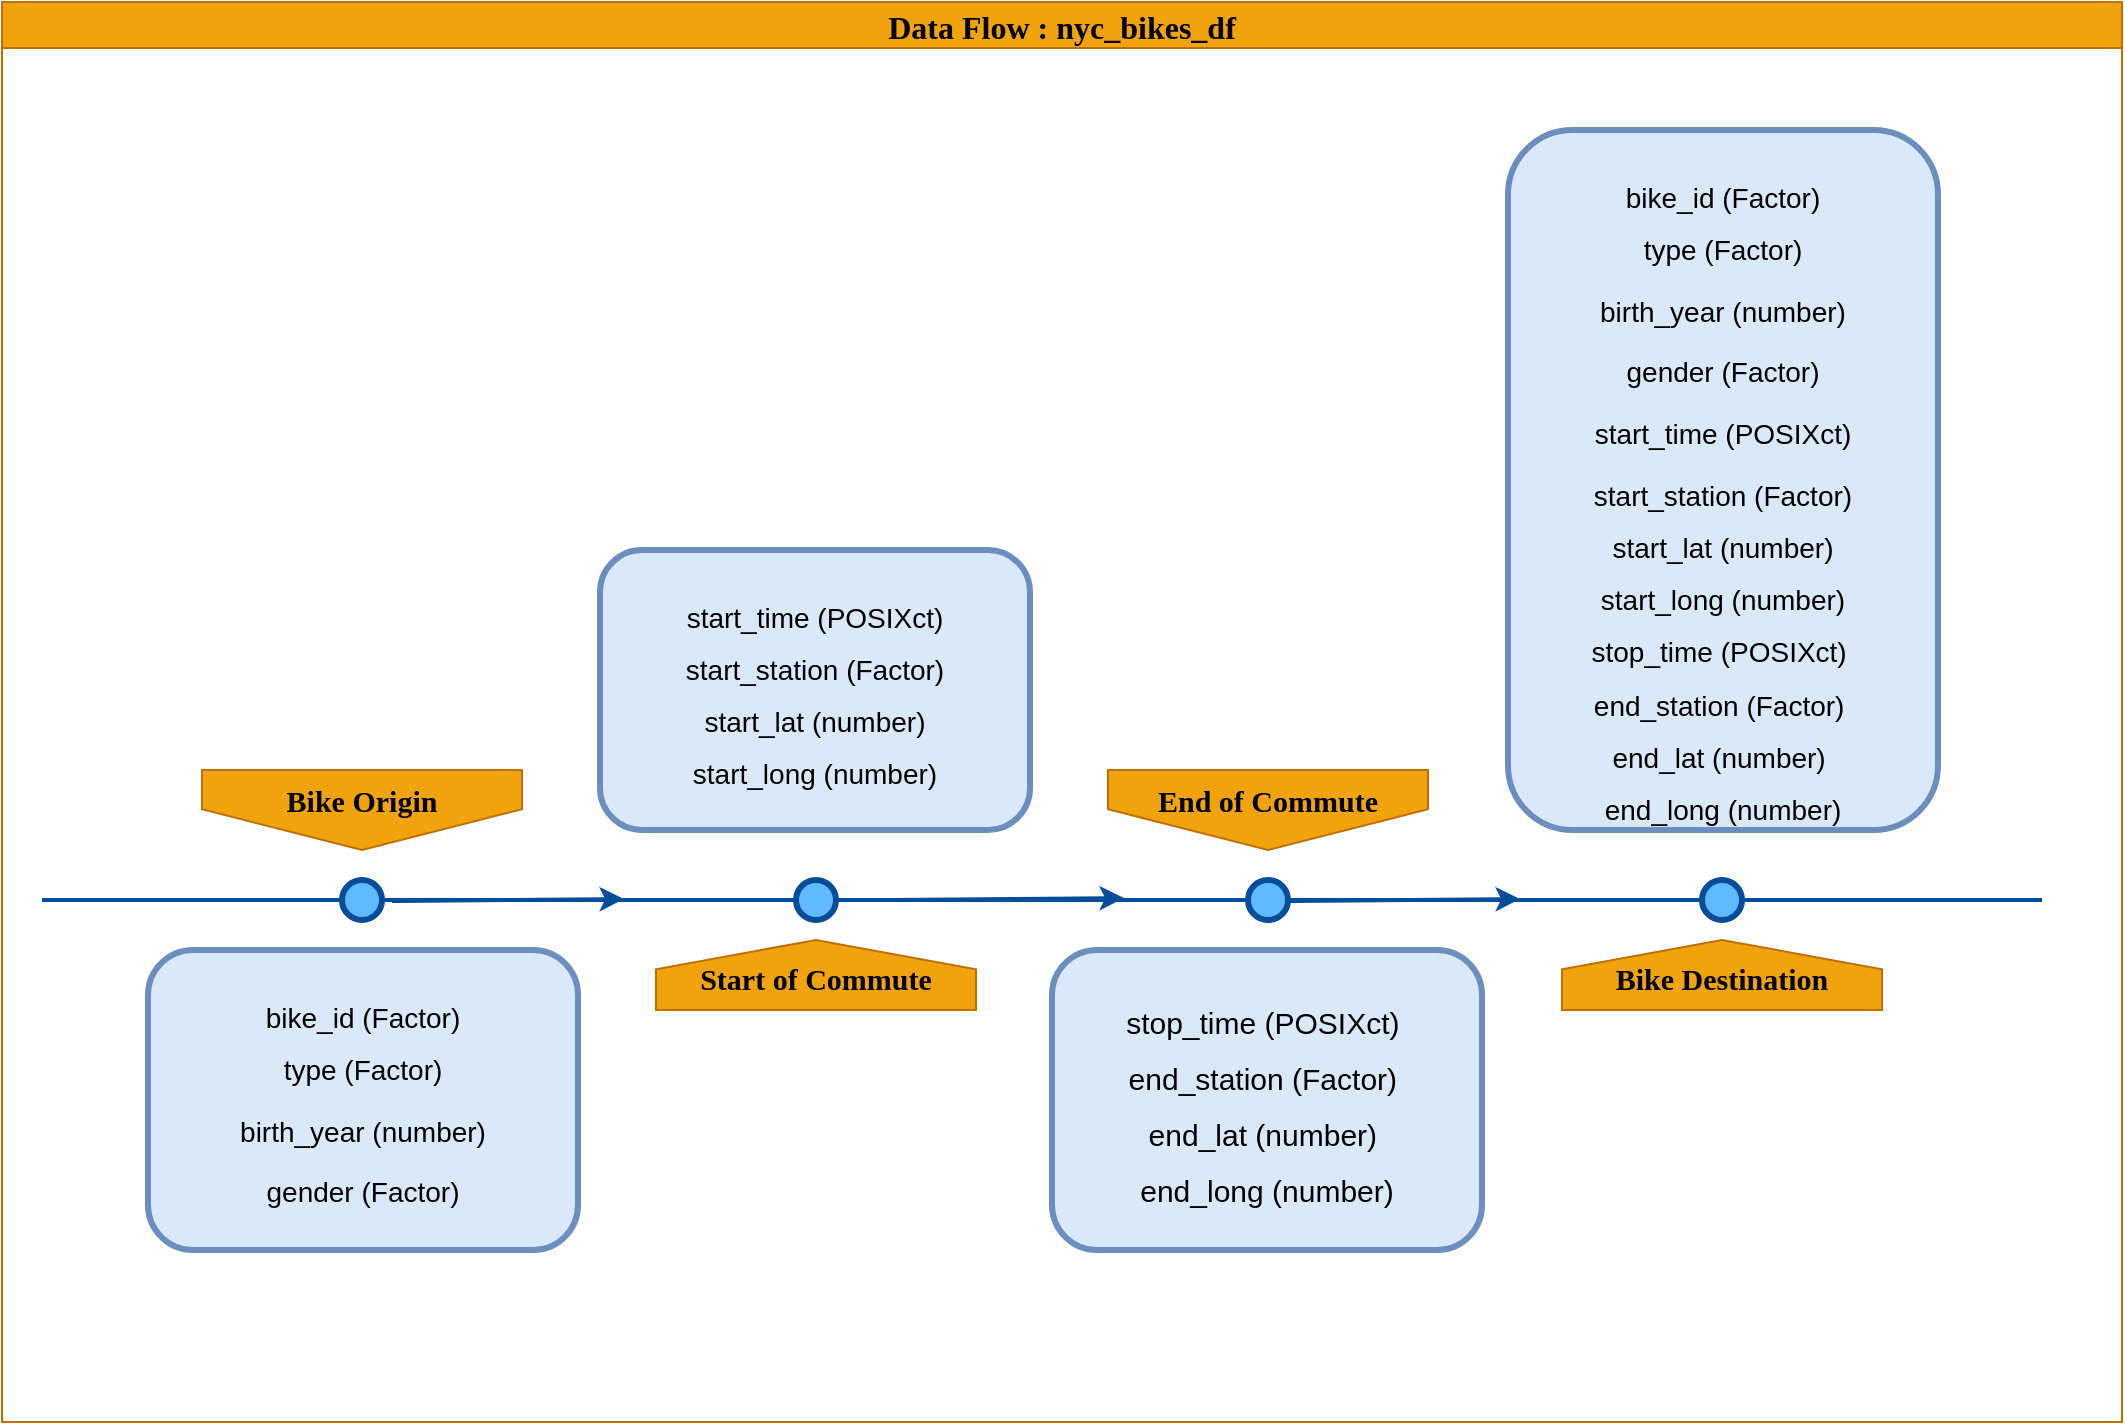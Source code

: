 <mxfile version="15.0.3" type="device"><diagram name="Page-1" id="82e54ff1-d628-8f03-85c4-9753963a91cd"><mxGraphModel dx="1673" dy="867" grid="1" gridSize="10" guides="1" tooltips="1" connect="1" arrows="1" fold="1" page="1" pageScale="1" pageWidth="1100" pageHeight="850" background="none" math="0" shadow="0"><root><mxCell id="0"/><mxCell id="1" parent="0"/><mxCell id="4ec97bd9e5d20128-1" value="" style="line;strokeWidth=2;html=1;fillColor=none;fontSize=28;fontColor=#004D99;strokeColor=#004D99;" parent="1" vertex="1"><mxGeometry x="40" y="502" width="1000" height="10" as="geometry"/></mxCell><mxCell id="4ec97bd9e5d20128-5" value="Bike Origin" style="shape=offPageConnector;whiteSpace=wrap;html=1;fillColor=#f0a30a;fontSize=15;fontColor=#000000;size=0.509;verticalAlign=top;strokeColor=#BD7000;fontStyle=1;fontFamily=Georgia;" parent="1" vertex="1"><mxGeometry x="120" y="442" width="160" height="40" as="geometry"/></mxCell><mxCell id="4ec97bd9e5d20128-6" value="&lt;span&gt;End of Commute&lt;/span&gt;" style="shape=offPageConnector;whiteSpace=wrap;html=1;fillColor=#f0a30a;fontSize=15;fontColor=#000000;size=0.509;verticalAlign=top;strokeColor=#BD7000;fontStyle=1;fontFamily=Georgia;" parent="1" vertex="1"><mxGeometry x="573" y="442" width="160" height="40" as="geometry"/></mxCell><mxCell id="4ec97bd9e5d20128-7" value="Start of Commute" style="shape=offPageConnector;whiteSpace=wrap;html=1;fillColor=#f0a30a;fontSize=15;fontColor=#000000;size=0.418;flipV=1;verticalAlign=bottom;strokeColor=#BD7000;spacingBottom=4;fontStyle=1;fontFamily=Georgia;" parent="1" vertex="1"><mxGeometry x="347" y="527" width="160" height="35" as="geometry"/></mxCell><mxCell id="4ec97bd9e5d20128-8" value="Bike Destination" style="shape=offPageConnector;whiteSpace=wrap;html=1;fillColor=#f0a30a;fontSize=15;fontColor=#000000;size=0.418;flipV=1;verticalAlign=bottom;strokeColor=#BD7000;spacingBottom=4;fontStyle=1;fontFamily=Georgia;" parent="1" vertex="1"><mxGeometry x="800" y="527" width="160" height="35" as="geometry"/></mxCell><mxCell id="4ec97bd9e5d20128-9" value="" style="ellipse;whiteSpace=wrap;html=1;fillColor=#61BAFF;fontSize=28;fontColor=#004D99;strokeWidth=3;strokeColor=#004D99;" parent="1" vertex="1"><mxGeometry x="190" y="497" width="20" height="20" as="geometry"/></mxCell><mxCell id="4ec97bd9e5d20128-10" value="" style="ellipse;whiteSpace=wrap;html=1;fillColor=#61BAFF;fontSize=28;fontColor=#004D99;strokeWidth=3;strokeColor=#004D99;" parent="1" vertex="1"><mxGeometry x="417" y="497" width="20" height="20" as="geometry"/></mxCell><mxCell id="4ec97bd9e5d20128-11" value="" style="ellipse;whiteSpace=wrap;html=1;fillColor=#61BAFF;fontSize=28;fontColor=#004D99;strokeWidth=3;strokeColor=#004D99;" parent="1" vertex="1"><mxGeometry x="643" y="497" width="20" height="20" as="geometry"/></mxCell><mxCell id="4ec97bd9e5d20128-13" value="" style="ellipse;whiteSpace=wrap;html=1;fillColor=#61BAFF;fontSize=28;fontColor=#004D99;strokeWidth=3;strokeColor=#004D99;" parent="1" vertex="1"><mxGeometry x="870" y="497" width="20" height="20" as="geometry"/></mxCell><mxCell id="4ec97bd9e5d20128-14" value="&lt;h1 style=&quot;font-size: 14px&quot;&gt;&lt;font style=&quot;font-size: 14px&quot;&gt;&lt;span style=&quot;font-weight: normal&quot;&gt;&lt;br&gt;&lt;/span&gt;&lt;/font&gt;&lt;/h1&gt;&lt;h1 style=&quot;font-size: 14px&quot;&gt;&lt;font style=&quot;font-size: 14px&quot;&gt;&lt;span style=&quot;font-weight: normal&quot;&gt;bike_id (Factor)&lt;/span&gt;&lt;/font&gt;&lt;/h1&gt;&lt;h1 style=&quot;font-size: 14px&quot;&gt;&lt;font style=&quot;font-size: 14px&quot;&gt;&lt;span style=&quot;font-weight: normal&quot;&gt;type (Factor)&lt;/span&gt;&lt;br&gt;&lt;/font&gt;&lt;/h1&gt;&lt;p style=&quot;font-size: 14px&quot;&gt;&lt;font style=&quot;font-size: 14px&quot;&gt;birth_year (number)&lt;/font&gt;&lt;/p&gt;&lt;p style=&quot;font-size: 14px&quot;&gt;&lt;font style=&quot;font-size: 14px&quot;&gt;gender (Factor)&lt;/font&gt;&lt;/p&gt;" style="text;html=1;spacing=5;spacingTop=-20;whiteSpace=wrap;overflow=hidden;strokeColor=#6c8ebf;strokeWidth=3;fontSize=13;align=center;rounded=1;fillColor=#dae8fc;" parent="1" vertex="1"><mxGeometry x="93" y="532" width="215" height="150" as="geometry"/></mxCell><mxCell id="4ec97bd9e5d20128-16" value="&lt;h1 style=&quot;font-size: 14px&quot;&gt;&lt;span style=&quot;font-weight: normal&quot;&gt;&lt;br&gt;&lt;/span&gt;&lt;/h1&gt;&lt;h1 style=&quot;font-size: 14px&quot;&gt;&lt;span style=&quot;font-weight: normal&quot;&gt;start_time (POSIXct)&lt;/span&gt;&lt;br&gt;&lt;/h1&gt;&lt;h1 style=&quot;font-size: 14px&quot;&gt;&lt;font style=&quot;font-weight: normal ; font-size: 14px&quot;&gt;start_station (Factor)&lt;/font&gt;&lt;/h1&gt;&lt;h1 style=&quot;font-size: 14px&quot;&gt;&lt;span style=&quot;font-weight: normal&quot;&gt;&lt;font style=&quot;font-size: 14px&quot;&gt;start_lat (number)&lt;/font&gt;&lt;/span&gt;&lt;/h1&gt;&lt;h1 style=&quot;font-size: 14px&quot;&gt;&lt;span style=&quot;font-weight: normal&quot;&gt;&lt;font style=&quot;font-size: 14px&quot;&gt;start_long (number)&lt;/font&gt;&lt;/span&gt;&lt;/h1&gt;" style="text;html=1;spacing=5;spacingTop=-20;whiteSpace=wrap;overflow=hidden;strokeColor=#6c8ebf;strokeWidth=3;fontSize=13;align=center;rounded=1;fillColor=#dae8fc;" parent="1" vertex="1"><mxGeometry x="319" y="332" width="215" height="140" as="geometry"/></mxCell><mxCell id="4ec97bd9e5d20128-17" value="&lt;h1 style=&quot;font-size: 15px&quot;&gt;&lt;span style=&quot;font-weight: normal&quot;&gt;&lt;br&gt;&lt;/span&gt;&lt;/h1&gt;&lt;h1 style=&quot;font-size: 15px&quot;&gt;&lt;span style=&quot;font-weight: normal&quot;&gt;stop_time (POSIXct)&amp;nbsp;&lt;/span&gt;&lt;/h1&gt;&lt;h1 style=&quot;font-size: 15px&quot;&gt;&lt;span style=&quot;font-weight: normal&quot;&gt;end_station (Factor)&amp;nbsp;&lt;/span&gt;&lt;/h1&gt;&lt;h1 style=&quot;font-size: 15px&quot;&gt;&lt;span style=&quot;font-weight: normal&quot;&gt;end_lat (number)&amp;nbsp;&lt;/span&gt;&lt;/h1&gt;&lt;h1 style=&quot;font-size: 15px&quot;&gt;&lt;span style=&quot;font-weight: normal&quot;&gt;end_long (number)&lt;/span&gt;&lt;/h1&gt;" style="text;html=1;spacing=5;spacingTop=-20;whiteSpace=wrap;overflow=hidden;strokeColor=#6c8ebf;strokeWidth=3;fontSize=13;align=center;rounded=1;fillColor=#dae8fc;" parent="1" vertex="1"><mxGeometry x="545" y="532" width="215" height="150" as="geometry"/></mxCell><mxCell id="4ec97bd9e5d20128-18" value="&lt;h1 style=&quot;font-size: 14px&quot;&gt;&lt;font style=&quot;font-size: 14px ; font-weight: normal&quot;&gt;&lt;br&gt;&lt;/font&gt;&lt;/h1&gt;&lt;h1 style=&quot;font-size: 14px&quot;&gt;&lt;font style=&quot;font-size: 14px ; font-weight: normal&quot;&gt;bike_id (Factor)&lt;/font&gt;&lt;/h1&gt;&lt;h1 style=&quot;font-size: 14px&quot;&gt;&lt;font style=&quot;font-size: 14px ; font-weight: normal&quot;&gt;type (Factor)&lt;/font&gt;&lt;/h1&gt;&lt;h1 style=&quot;font-size: 14px&quot;&gt;&lt;p&gt;&lt;font style=&quot;font-size: 14px ; font-weight: normal&quot;&gt;birth_year (number)&lt;/font&gt;&lt;/p&gt;&lt;p&gt;&lt;font style=&quot;font-size: 14px ; font-weight: normal&quot;&gt;gender (Factor)&lt;/font&gt;&lt;/p&gt;&lt;p&gt;&lt;font style=&quot;font-size: 14px ; font-weight: normal&quot;&gt;start_time (POSIXct)&lt;/font&gt;&lt;/p&gt;&lt;/h1&gt;&lt;h1 style=&quot;font-size: 14px&quot;&gt;&lt;font style=&quot;font-size: 14px ; font-weight: normal&quot;&gt;start_station (Factor)&lt;/font&gt;&lt;/h1&gt;&lt;h1 style=&quot;font-size: 14px&quot;&gt;&lt;font style=&quot;font-size: 14px ; font-weight: normal&quot;&gt;start_lat (number)&lt;/font&gt;&lt;/h1&gt;&lt;h1 style=&quot;font-size: 14px&quot;&gt;&lt;font style=&quot;font-size: 14px ; font-weight: normal&quot;&gt;start_long (number)&lt;/font&gt;&lt;/h1&gt;&lt;h1 style=&quot;font-size: 14px&quot;&gt;&lt;span style=&quot;font-weight: normal&quot;&gt;stop_time (POSIXct)&amp;nbsp;&lt;/span&gt;&lt;/h1&gt;&lt;h1 style=&quot;font-size: 14px&quot;&gt;&lt;span style=&quot;font-weight: normal&quot;&gt;end_station (Factor)&amp;nbsp;&lt;/span&gt;&lt;/h1&gt;&lt;h1 style=&quot;font-size: 14px&quot;&gt;&lt;span style=&quot;font-weight: normal&quot;&gt;end_lat (number)&amp;nbsp;&lt;/span&gt;&lt;/h1&gt;&lt;h1 style=&quot;font-size: 14px&quot;&gt;&lt;span style=&quot;font-weight: normal&quot;&gt;end_long (number)&lt;/span&gt;&lt;/h1&gt;" style="text;html=1;spacing=5;spacingTop=-20;whiteSpace=wrap;overflow=hidden;strokeColor=#6c8ebf;strokeWidth=3;fontSize=13;align=center;rounded=1;fillColor=#dae8fc;" parent="1" vertex="1"><mxGeometry x="773" y="122" width="215" height="350" as="geometry"/></mxCell><mxCell id="lfJrtsbU103cf8VQLSSn-1" value="" style="endArrow=classic;html=1;exitX=0.425;exitY=0.5;exitDx=0;exitDy=0;exitPerimeter=0;entryX=0.541;entryY=0.4;entryDx=0;entryDy=0;entryPerimeter=0;strokeColor=#004D99;strokeWidth=2;endFill=1;" edge="1" parent="1" source="4ec97bd9e5d20128-1" target="4ec97bd9e5d20128-1"><mxGeometry width="50" height="50" relative="1" as="geometry"><mxPoint x="520" y="532" as="sourcePoint"/><mxPoint x="570" y="482" as="targetPoint"/></mxGeometry></mxCell><mxCell id="lfJrtsbU103cf8VQLSSn-3" value="" style="endArrow=classic;html=1;exitX=0.425;exitY=0.5;exitDx=0;exitDy=0;exitPerimeter=0;entryX=0.541;entryY=0.4;entryDx=0;entryDy=0;entryPerimeter=0;strokeColor=#004D99;strokeWidth=2;endFill=1;" edge="1" parent="1"><mxGeometry width="50" height="50" relative="1" as="geometry"><mxPoint x="663" y="507.5" as="sourcePoint"/><mxPoint x="779" y="506.5" as="targetPoint"/></mxGeometry></mxCell><mxCell id="lfJrtsbU103cf8VQLSSn-4" value="" style="endArrow=classic;html=1;exitX=0.425;exitY=0.5;exitDx=0;exitDy=0;exitPerimeter=0;entryX=0.541;entryY=0.4;entryDx=0;entryDy=0;entryPerimeter=0;fontSize=16;fontColor=#3333FF;strokeColor=#004D99;strokeWidth=2;endFill=1;" edge="1" parent="1"><mxGeometry width="50" height="50" relative="1" as="geometry"><mxPoint x="215" y="507.5" as="sourcePoint"/><mxPoint x="331" y="506.5" as="targetPoint"/></mxGeometry></mxCell><mxCell id="lfJrtsbU103cf8VQLSSn-6" value="Data Flow : nyc_bikes_df" style="swimlane;fontFamily=Georgia;fontSize=16;fontColor=#000000;fillColor=#f0a30a;strokeColor=#BD7000;" vertex="1" parent="1"><mxGeometry x="20" y="58" width="1060" height="710" as="geometry"><mxRectangle x="20" y="10" width="250" height="23" as="alternateBounds"/></mxGeometry></mxCell></root></mxGraphModel></diagram></mxfile>